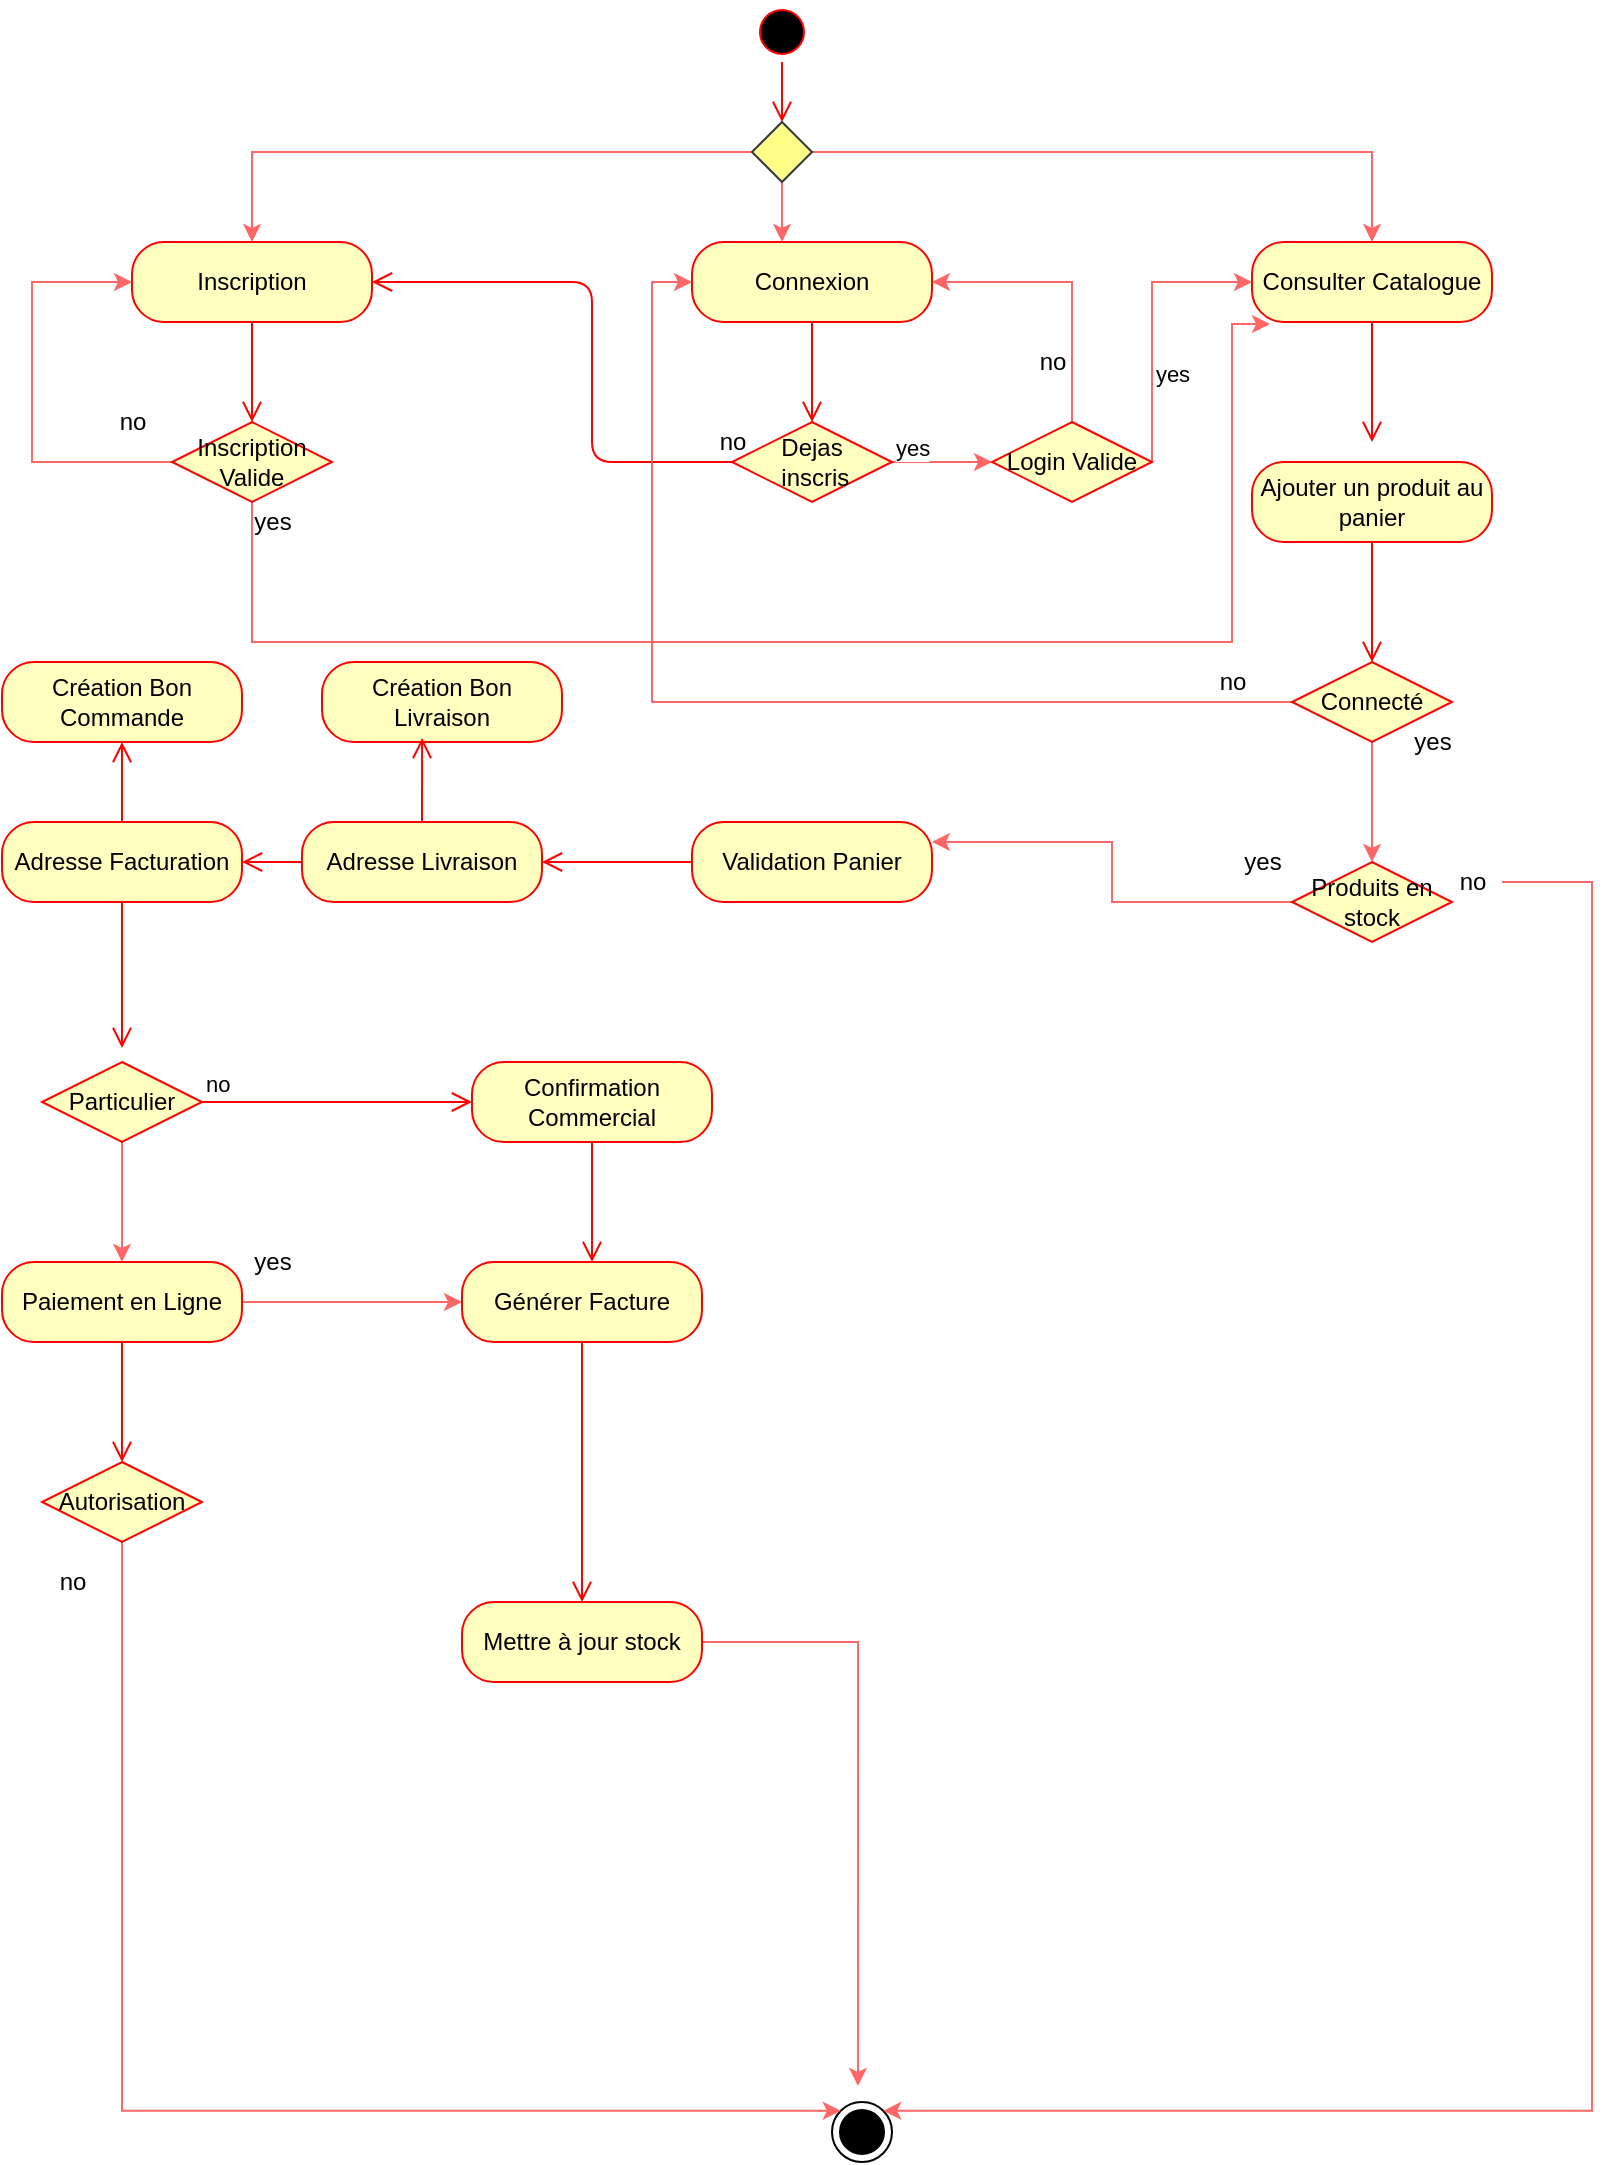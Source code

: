 <mxfile version="13.9.9" type="device"><diagram id="dUxfKXX8FBFsyx12rzZj" name="Page-1"><mxGraphModel dx="1086" dy="806" grid="1" gridSize="10" guides="1" tooltips="1" connect="1" arrows="1" fold="1" page="1" pageScale="1" pageWidth="850" pageHeight="1100" math="0" shadow="0"><root><mxCell id="0"/><mxCell id="1" parent="0"/><mxCell id="z7Q4LSwhBEOx65R4FYkg-4" value="" style="ellipse;html=1;shape=startState;fillColor=#000000;strokeColor=#ff0000;" vertex="1" parent="1"><mxGeometry x="390" width="30" height="30" as="geometry"/></mxCell><mxCell id="z7Q4LSwhBEOx65R4FYkg-5" value="" style="edgeStyle=orthogonalEdgeStyle;html=1;verticalAlign=bottom;endArrow=open;endSize=8;strokeColor=#ff0000;" edge="1" parent="1"><mxGeometry relative="1" as="geometry"><mxPoint x="380" y="130" as="targetPoint"/><mxPoint x="380" y="130" as="sourcePoint"/></mxGeometry></mxCell><mxCell id="z7Q4LSwhBEOx65R4FYkg-7" value="" style="edgeStyle=orthogonalEdgeStyle;html=1;verticalAlign=bottom;endArrow=open;endSize=8;strokeColor=#ff0000;entryX=0.5;entryY=0;entryDx=0;entryDy=0;" edge="1" parent="1" source="z7Q4LSwhBEOx65R4FYkg-4" target="z7Q4LSwhBEOx65R4FYkg-22"><mxGeometry relative="1" as="geometry"><mxPoint x="380" y="60" as="targetPoint"/><mxPoint x="380" y="30" as="sourcePoint"/></mxGeometry></mxCell><mxCell id="z7Q4LSwhBEOx65R4FYkg-30" value="" style="edgeStyle=orthogonalEdgeStyle;rounded=0;orthogonalLoop=1;jettySize=auto;html=1;strokeColor=#FF6666;" edge="1" parent="1" source="z7Q4LSwhBEOx65R4FYkg-12" target="z7Q4LSwhBEOx65R4FYkg-27"><mxGeometry relative="1" as="geometry"/></mxCell><mxCell id="z7Q4LSwhBEOx65R4FYkg-12" value="Dejas&lt;br&gt;&amp;nbsp;inscris" style="rhombus;whiteSpace=wrap;html=1;fillColor=#ffffc0;strokeColor=#ff0000;" vertex="1" parent="1"><mxGeometry x="380" y="210" width="80" height="40" as="geometry"/></mxCell><mxCell id="z7Q4LSwhBEOx65R4FYkg-14" value="yes" style="edgeStyle=orthogonalEdgeStyle;html=1;align=left;verticalAlign=top;endArrow=open;endSize=8;strokeColor=#ff0000;entryX=1;entryY=0.5;entryDx=0;entryDy=0;" edge="1" source="z7Q4LSwhBEOx65R4FYkg-12" parent="1" target="z7Q4LSwhBEOx65R4FYkg-20"><mxGeometry x="-1" y="-82" relative="1" as="geometry"><mxPoint x="290" y="130" as="targetPoint"/><Array as="points"><mxPoint x="310" y="230"/><mxPoint x="310" y="140"/></Array><mxPoint x="80" y="62" as="offset"/></mxGeometry></mxCell><mxCell id="z7Q4LSwhBEOx65R4FYkg-16" value="Connexion" style="rounded=1;whiteSpace=wrap;html=1;arcSize=40;fontColor=#000000;fillColor=#ffffc0;strokeColor=#ff0000;" vertex="1" parent="1"><mxGeometry x="360" y="120" width="120" height="40" as="geometry"/></mxCell><mxCell id="z7Q4LSwhBEOx65R4FYkg-17" value="" style="edgeStyle=orthogonalEdgeStyle;html=1;verticalAlign=bottom;endArrow=open;endSize=8;strokeColor=#ff0000;entryX=0.5;entryY=0;entryDx=0;entryDy=0;" edge="1" source="z7Q4LSwhBEOx65R4FYkg-16" parent="1" target="z7Q4LSwhBEOx65R4FYkg-12"><mxGeometry relative="1" as="geometry"><mxPoint x="420" y="190" as="targetPoint"/></mxGeometry></mxCell><mxCell id="z7Q4LSwhBEOx65R4FYkg-18" value="Consulter Catalogue" style="rounded=1;whiteSpace=wrap;html=1;arcSize=40;fontColor=#000000;fillColor=#ffffc0;strokeColor=#ff0000;" vertex="1" parent="1"><mxGeometry x="640" y="120" width="120" height="40" as="geometry"/></mxCell><mxCell id="z7Q4LSwhBEOx65R4FYkg-19" value="" style="edgeStyle=orthogonalEdgeStyle;html=1;verticalAlign=bottom;endArrow=open;endSize=8;strokeColor=#ff0000;" edge="1" source="z7Q4LSwhBEOx65R4FYkg-18" parent="1"><mxGeometry relative="1" as="geometry"><mxPoint x="700" y="220" as="targetPoint"/></mxGeometry></mxCell><mxCell id="z7Q4LSwhBEOx65R4FYkg-20" value="Inscription" style="rounded=1;whiteSpace=wrap;html=1;arcSize=40;fontColor=#000000;fillColor=#ffffc0;strokeColor=#ff0000;" vertex="1" parent="1"><mxGeometry x="80" y="120" width="120" height="40" as="geometry"/></mxCell><mxCell id="z7Q4LSwhBEOx65R4FYkg-21" value="" style="edgeStyle=orthogonalEdgeStyle;html=1;verticalAlign=bottom;endArrow=open;endSize=8;strokeColor=#ff0000;" edge="1" source="z7Q4LSwhBEOx65R4FYkg-20" parent="1" target="z7Q4LSwhBEOx65R4FYkg-35"><mxGeometry relative="1" as="geometry"><mxPoint x="140" y="230" as="targetPoint"/></mxGeometry></mxCell><mxCell id="z7Q4LSwhBEOx65R4FYkg-23" style="edgeStyle=orthogonalEdgeStyle;rounded=0;orthogonalLoop=1;jettySize=auto;html=1;entryX=0.5;entryY=0;entryDx=0;entryDy=0;strokeColor=#FF6666;" edge="1" parent="1" source="z7Q4LSwhBEOx65R4FYkg-22" target="z7Q4LSwhBEOx65R4FYkg-20"><mxGeometry relative="1" as="geometry"/></mxCell><mxCell id="z7Q4LSwhBEOx65R4FYkg-24" style="edgeStyle=orthogonalEdgeStyle;rounded=0;orthogonalLoop=1;jettySize=auto;html=1;entryX=0.5;entryY=0;entryDx=0;entryDy=0;strokeColor=#FF6666;" edge="1" parent="1" source="z7Q4LSwhBEOx65R4FYkg-22" target="z7Q4LSwhBEOx65R4FYkg-18"><mxGeometry relative="1" as="geometry"/></mxCell><mxCell id="z7Q4LSwhBEOx65R4FYkg-25" style="edgeStyle=orthogonalEdgeStyle;rounded=0;orthogonalLoop=1;jettySize=auto;html=1;strokeColor=#FF6666;" edge="1" parent="1" source="z7Q4LSwhBEOx65R4FYkg-22"><mxGeometry relative="1" as="geometry"><mxPoint x="405" y="120" as="targetPoint"/></mxGeometry></mxCell><mxCell id="z7Q4LSwhBEOx65R4FYkg-22" value="" style="rhombus;fillColor=#ffff88;strokeColor=#36393d;" vertex="1" parent="1"><mxGeometry x="390" y="60" width="30" height="30" as="geometry"/></mxCell><mxCell id="z7Q4LSwhBEOx65R4FYkg-26" value="no" style="text;html=1;align=center;verticalAlign=middle;resizable=0;points=[];autosize=1;" vertex="1" parent="1"><mxGeometry x="365" y="210" width="30" height="20" as="geometry"/></mxCell><mxCell id="z7Q4LSwhBEOx65R4FYkg-31" style="edgeStyle=orthogonalEdgeStyle;rounded=0;orthogonalLoop=1;jettySize=auto;html=1;strokeColor=#FF6666;entryX=0;entryY=0.5;entryDx=0;entryDy=0;" edge="1" parent="1" source="z7Q4LSwhBEOx65R4FYkg-27" target="z7Q4LSwhBEOx65R4FYkg-18"><mxGeometry relative="1" as="geometry"><mxPoint x="610" y="140" as="targetPoint"/><Array as="points"><mxPoint x="590" y="140"/></Array></mxGeometry></mxCell><mxCell id="z7Q4LSwhBEOx65R4FYkg-34" value="yes" style="edgeLabel;html=1;align=center;verticalAlign=middle;resizable=0;points=[];" vertex="1" connectable="0" parent="z7Q4LSwhBEOx65R4FYkg-31"><mxGeometry x="-0.371" y="-10" relative="1" as="geometry"><mxPoint as="offset"/></mxGeometry></mxCell><mxCell id="z7Q4LSwhBEOx65R4FYkg-32" style="edgeStyle=orthogonalEdgeStyle;rounded=0;orthogonalLoop=1;jettySize=auto;html=1;strokeColor=#FF6666;entryX=1;entryY=0.5;entryDx=0;entryDy=0;exitX=0.5;exitY=0;exitDx=0;exitDy=0;" edge="1" parent="1" source="z7Q4LSwhBEOx65R4FYkg-27" target="z7Q4LSwhBEOx65R4FYkg-16"><mxGeometry relative="1" as="geometry"><mxPoint x="550" y="130" as="targetPoint"/><Array as="points"><mxPoint x="550" y="140"/></Array></mxGeometry></mxCell><mxCell id="z7Q4LSwhBEOx65R4FYkg-27" value="Login Valide" style="rhombus;whiteSpace=wrap;html=1;fillColor=#ffffc0;strokeColor=#ff0000;" vertex="1" parent="1"><mxGeometry x="510" y="210" width="80" height="40" as="geometry"/></mxCell><mxCell id="z7Q4LSwhBEOx65R4FYkg-33" value="no" style="text;html=1;align=center;verticalAlign=middle;resizable=0;points=[];autosize=1;" vertex="1" parent="1"><mxGeometry x="525" y="170" width="30" height="20" as="geometry"/></mxCell><mxCell id="z7Q4LSwhBEOx65R4FYkg-36" style="edgeStyle=orthogonalEdgeStyle;rounded=0;orthogonalLoop=1;jettySize=auto;html=1;strokeColor=#FF6666;entryX=0.075;entryY=1.025;entryDx=0;entryDy=0;entryPerimeter=0;exitX=0.5;exitY=1;exitDx=0;exitDy=0;" edge="1" parent="1" source="z7Q4LSwhBEOx65R4FYkg-35" target="z7Q4LSwhBEOx65R4FYkg-18"><mxGeometry relative="1" as="geometry"><mxPoint x="140" y="320" as="targetPoint"/><Array as="points"><mxPoint x="140" y="320"/><mxPoint x="630" y="320"/><mxPoint x="630" y="161"/></Array></mxGeometry></mxCell><mxCell id="z7Q4LSwhBEOx65R4FYkg-39" style="edgeStyle=orthogonalEdgeStyle;rounded=0;orthogonalLoop=1;jettySize=auto;html=1;strokeColor=#FF6666;entryX=0;entryY=0.5;entryDx=0;entryDy=0;" edge="1" parent="1" source="z7Q4LSwhBEOx65R4FYkg-35" target="z7Q4LSwhBEOx65R4FYkg-20"><mxGeometry relative="1" as="geometry"><mxPoint x="30" y="140" as="targetPoint"/><Array as="points"><mxPoint x="30" y="230"/><mxPoint x="30" y="140"/></Array></mxGeometry></mxCell><mxCell id="z7Q4LSwhBEOx65R4FYkg-35" value="Inscription Valide" style="rhombus;whiteSpace=wrap;html=1;fillColor=#ffffc0;strokeColor=#ff0000;" vertex="1" parent="1"><mxGeometry x="100" y="210" width="80" height="40" as="geometry"/></mxCell><mxCell id="z7Q4LSwhBEOx65R4FYkg-37" value="yes" style="text;html=1;align=center;verticalAlign=middle;resizable=0;points=[];autosize=1;" vertex="1" parent="1"><mxGeometry x="135" y="250" width="30" height="20" as="geometry"/></mxCell><mxCell id="z7Q4LSwhBEOx65R4FYkg-38" value="no" style="text;html=1;align=center;verticalAlign=middle;resizable=0;points=[];autosize=1;" vertex="1" parent="1"><mxGeometry x="65" y="200" width="30" height="20" as="geometry"/></mxCell><mxCell id="z7Q4LSwhBEOx65R4FYkg-40" value="Ajouter un produit au panier" style="rounded=1;whiteSpace=wrap;html=1;arcSize=40;fontColor=#000000;fillColor=#ffffc0;strokeColor=#ff0000;" vertex="1" parent="1"><mxGeometry x="640" y="230" width="120" height="40" as="geometry"/></mxCell><mxCell id="z7Q4LSwhBEOx65R4FYkg-41" value="" style="edgeStyle=orthogonalEdgeStyle;html=1;verticalAlign=bottom;endArrow=open;endSize=8;strokeColor=#ff0000;" edge="1" source="z7Q4LSwhBEOx65R4FYkg-40" parent="1" target="z7Q4LSwhBEOx65R4FYkg-42"><mxGeometry relative="1" as="geometry"><mxPoint x="700" y="350" as="targetPoint"/></mxGeometry></mxCell><mxCell id="z7Q4LSwhBEOx65R4FYkg-43" style="edgeStyle=orthogonalEdgeStyle;rounded=0;orthogonalLoop=1;jettySize=auto;html=1;entryX=0;entryY=0.5;entryDx=0;entryDy=0;strokeColor=#FF6666;" edge="1" parent="1" source="z7Q4LSwhBEOx65R4FYkg-42" target="z7Q4LSwhBEOx65R4FYkg-16"><mxGeometry relative="1" as="geometry"/></mxCell><mxCell id="z7Q4LSwhBEOx65R4FYkg-51" style="edgeStyle=orthogonalEdgeStyle;rounded=0;orthogonalLoop=1;jettySize=auto;html=1;strokeColor=#FF6666;" edge="1" parent="1" source="z7Q4LSwhBEOx65R4FYkg-42"><mxGeometry relative="1" as="geometry"><mxPoint x="700" y="430" as="targetPoint"/></mxGeometry></mxCell><mxCell id="z7Q4LSwhBEOx65R4FYkg-42" value="Connecté" style="rhombus;whiteSpace=wrap;html=1;fillColor=#ffffc0;strokeColor=#ff0000;" vertex="1" parent="1"><mxGeometry x="660" y="330" width="80" height="40" as="geometry"/></mxCell><mxCell id="z7Q4LSwhBEOx65R4FYkg-44" value="no" style="text;html=1;align=center;verticalAlign=middle;resizable=0;points=[];autosize=1;" vertex="1" parent="1"><mxGeometry x="615" y="330" width="30" height="20" as="geometry"/></mxCell><mxCell id="z7Q4LSwhBEOx65R4FYkg-45" value="yes" style="text;html=1;align=center;verticalAlign=middle;resizable=0;points=[];autosize=1;" vertex="1" parent="1"><mxGeometry x="715" y="360" width="30" height="20" as="geometry"/></mxCell><mxCell id="z7Q4LSwhBEOx65R4FYkg-58" style="edgeStyle=orthogonalEdgeStyle;rounded=0;orthogonalLoop=1;jettySize=auto;html=1;entryX=1;entryY=0.25;entryDx=0;entryDy=0;strokeColor=#FF6666;" edge="1" parent="1" source="z7Q4LSwhBEOx65R4FYkg-49" target="z7Q4LSwhBEOx65R4FYkg-56"><mxGeometry relative="1" as="geometry"/></mxCell><mxCell id="z7Q4LSwhBEOx65R4FYkg-49" value="Produits en stock" style="rhombus;whiteSpace=wrap;html=1;fillColor=#ffffc0;strokeColor=#ff0000;" vertex="1" parent="1"><mxGeometry x="660" y="430" width="80" height="40" as="geometry"/></mxCell><mxCell id="z7Q4LSwhBEOx65R4FYkg-52" value="" style="ellipse;html=1;shape=endState;fillColor=#000000;strokeColor=#000000;" vertex="1" parent="1"><mxGeometry x="430" y="1050" width="30" height="30" as="geometry"/></mxCell><mxCell id="z7Q4LSwhBEOx65R4FYkg-54" style="edgeStyle=orthogonalEdgeStyle;rounded=0;orthogonalLoop=1;jettySize=auto;html=1;strokeColor=#FF6666;entryX=1;entryY=0;entryDx=0;entryDy=0;" edge="1" parent="1" source="z7Q4LSwhBEOx65R4FYkg-53" target="z7Q4LSwhBEOx65R4FYkg-52"><mxGeometry relative="1" as="geometry"><mxPoint x="800" y="1050" as="targetPoint"/><Array as="points"><mxPoint x="810" y="440"/><mxPoint x="810" y="1054"/></Array></mxGeometry></mxCell><mxCell id="z7Q4LSwhBEOx65R4FYkg-53" value="no" style="text;html=1;align=center;verticalAlign=middle;resizable=0;points=[];autosize=1;" vertex="1" parent="1"><mxGeometry x="735" y="430" width="30" height="20" as="geometry"/></mxCell><mxCell id="z7Q4LSwhBEOx65R4FYkg-55" value="yes" style="text;html=1;align=center;verticalAlign=middle;resizable=0;points=[];autosize=1;" vertex="1" parent="1"><mxGeometry x="630" y="420" width="30" height="20" as="geometry"/></mxCell><mxCell id="z7Q4LSwhBEOx65R4FYkg-56" value="Validation Panier" style="rounded=1;whiteSpace=wrap;html=1;arcSize=40;fontColor=#000000;fillColor=#ffffc0;strokeColor=#ff0000;" vertex="1" parent="1"><mxGeometry x="360" y="410" width="120" height="40" as="geometry"/></mxCell><mxCell id="z7Q4LSwhBEOx65R4FYkg-57" value="" style="edgeStyle=orthogonalEdgeStyle;html=1;verticalAlign=bottom;endArrow=open;endSize=8;strokeColor=#ff0000;entryX=1;entryY=0.5;entryDx=0;entryDy=0;" edge="1" source="z7Q4LSwhBEOx65R4FYkg-56" parent="1" target="z7Q4LSwhBEOx65R4FYkg-59"><mxGeometry relative="1" as="geometry"><mxPoint x="420" y="540" as="targetPoint"/></mxGeometry></mxCell><mxCell id="z7Q4LSwhBEOx65R4FYkg-59" value="Adresse Livraison" style="rounded=1;whiteSpace=wrap;html=1;arcSize=40;fontColor=#000000;fillColor=#ffffc0;strokeColor=#ff0000;" vertex="1" parent="1"><mxGeometry x="165" y="410" width="120" height="40" as="geometry"/></mxCell><mxCell id="z7Q4LSwhBEOx65R4FYkg-60" value="" style="edgeStyle=orthogonalEdgeStyle;html=1;verticalAlign=bottom;endArrow=open;endSize=8;strokeColor=#ff0000;entryX=1;entryY=0.5;entryDx=0;entryDy=0;" edge="1" source="z7Q4LSwhBEOx65R4FYkg-59" parent="1" target="z7Q4LSwhBEOx65R4FYkg-61"><mxGeometry relative="1" as="geometry"><mxPoint x="225" y="510" as="targetPoint"/></mxGeometry></mxCell><mxCell id="z7Q4LSwhBEOx65R4FYkg-61" value="Adresse Facturation" style="rounded=1;whiteSpace=wrap;html=1;arcSize=40;fontColor=#000000;fillColor=#ffffc0;strokeColor=#ff0000;" vertex="1" parent="1"><mxGeometry x="15" y="410" width="120" height="40" as="geometry"/></mxCell><mxCell id="z7Q4LSwhBEOx65R4FYkg-62" value="" style="edgeStyle=orthogonalEdgeStyle;html=1;verticalAlign=bottom;endArrow=open;endSize=8;strokeColor=#ff0000;entryX=0.5;entryY=-0.175;entryDx=0;entryDy=0;entryPerimeter=0;" edge="1" source="z7Q4LSwhBEOx65R4FYkg-61" parent="1" target="z7Q4LSwhBEOx65R4FYkg-63"><mxGeometry relative="1" as="geometry"><mxPoint x="75" y="510" as="targetPoint"/></mxGeometry></mxCell><mxCell id="z7Q4LSwhBEOx65R4FYkg-70" style="edgeStyle=orthogonalEdgeStyle;rounded=0;orthogonalLoop=1;jettySize=auto;html=1;entryX=0.5;entryY=0;entryDx=0;entryDy=0;strokeColor=#FF6666;" edge="1" parent="1" source="z7Q4LSwhBEOx65R4FYkg-63" target="z7Q4LSwhBEOx65R4FYkg-68"><mxGeometry relative="1" as="geometry"/></mxCell><mxCell id="z7Q4LSwhBEOx65R4FYkg-63" value="Particulier" style="rhombus;whiteSpace=wrap;html=1;fillColor=#ffffc0;strokeColor=#ff0000;" vertex="1" parent="1"><mxGeometry x="35" y="530" width="80" height="40" as="geometry"/></mxCell><mxCell id="z7Q4LSwhBEOx65R4FYkg-64" value="no" style="edgeStyle=orthogonalEdgeStyle;html=1;align=left;verticalAlign=bottom;endArrow=open;endSize=8;strokeColor=#ff0000;" edge="1" source="z7Q4LSwhBEOx65R4FYkg-63" parent="1"><mxGeometry x="-1" relative="1" as="geometry"><mxPoint x="250" y="550" as="targetPoint"/></mxGeometry></mxCell><mxCell id="z7Q4LSwhBEOx65R4FYkg-66" value="Confirmation Commercial" style="rounded=1;whiteSpace=wrap;html=1;arcSize=40;fontColor=#000000;fillColor=#ffffc0;strokeColor=#ff0000;" vertex="1" parent="1"><mxGeometry x="250" y="530" width="120" height="40" as="geometry"/></mxCell><mxCell id="z7Q4LSwhBEOx65R4FYkg-67" value="" style="edgeStyle=orthogonalEdgeStyle;html=1;verticalAlign=bottom;endArrow=open;endSize=8;strokeColor=#ff0000;" edge="1" source="z7Q4LSwhBEOx65R4FYkg-66" parent="1"><mxGeometry relative="1" as="geometry"><mxPoint x="310" y="630" as="targetPoint"/></mxGeometry></mxCell><mxCell id="z7Q4LSwhBEOx65R4FYkg-84" style="edgeStyle=orthogonalEdgeStyle;rounded=0;orthogonalLoop=1;jettySize=auto;html=1;entryX=0;entryY=0.5;entryDx=0;entryDy=0;strokeColor=#FF6666;" edge="1" parent="1" source="z7Q4LSwhBEOx65R4FYkg-68" target="z7Q4LSwhBEOx65R4FYkg-76"><mxGeometry relative="1" as="geometry"/></mxCell><mxCell id="z7Q4LSwhBEOx65R4FYkg-68" value="Paiement en Ligne" style="rounded=1;whiteSpace=wrap;html=1;arcSize=40;fontColor=#000000;fillColor=#ffffc0;strokeColor=#ff0000;" vertex="1" parent="1"><mxGeometry x="15" y="630" width="120" height="40" as="geometry"/></mxCell><mxCell id="z7Q4LSwhBEOx65R4FYkg-69" value="" style="edgeStyle=orthogonalEdgeStyle;html=1;verticalAlign=bottom;endArrow=open;endSize=8;strokeColor=#ff0000;" edge="1" source="z7Q4LSwhBEOx65R4FYkg-68" parent="1"><mxGeometry relative="1" as="geometry"><mxPoint x="75" y="730" as="targetPoint"/></mxGeometry></mxCell><mxCell id="z7Q4LSwhBEOx65R4FYkg-74" style="edgeStyle=orthogonalEdgeStyle;rounded=0;orthogonalLoop=1;jettySize=auto;html=1;strokeColor=#FF6666;entryX=0;entryY=0;entryDx=0;entryDy=0;exitX=0.5;exitY=1;exitDx=0;exitDy=0;" edge="1" parent="1" source="z7Q4LSwhBEOx65R4FYkg-71" target="z7Q4LSwhBEOx65R4FYkg-52"><mxGeometry relative="1" as="geometry"><mxPoint x="75" y="1050" as="targetPoint"/><Array as="points"><mxPoint x="75" y="1054"/></Array></mxGeometry></mxCell><mxCell id="z7Q4LSwhBEOx65R4FYkg-71" value="Autorisation" style="rhombus;whiteSpace=wrap;html=1;fillColor=#ffffc0;strokeColor=#ff0000;" vertex="1" parent="1"><mxGeometry x="35" y="730" width="80" height="40" as="geometry"/></mxCell><mxCell id="z7Q4LSwhBEOx65R4FYkg-75" value="no" style="text;html=1;align=center;verticalAlign=middle;resizable=0;points=[];autosize=1;" vertex="1" parent="1"><mxGeometry x="35" y="780" width="30" height="20" as="geometry"/></mxCell><mxCell id="z7Q4LSwhBEOx65R4FYkg-76" value="Générer Facture" style="rounded=1;whiteSpace=wrap;html=1;arcSize=40;fontColor=#000000;fillColor=#ffffc0;strokeColor=#ff0000;" vertex="1" parent="1"><mxGeometry x="245" y="630" width="120" height="40" as="geometry"/></mxCell><mxCell id="z7Q4LSwhBEOx65R4FYkg-77" value="" style="edgeStyle=orthogonalEdgeStyle;html=1;verticalAlign=bottom;endArrow=open;endSize=8;strokeColor=#ff0000;" edge="1" source="z7Q4LSwhBEOx65R4FYkg-76" parent="1" target="z7Q4LSwhBEOx65R4FYkg-86"><mxGeometry relative="1" as="geometry"><mxPoint x="305" y="820" as="targetPoint"/></mxGeometry></mxCell><mxCell id="z7Q4LSwhBEOx65R4FYkg-78" value="Création Bon Commande" style="rounded=1;whiteSpace=wrap;html=1;arcSize=40;fontColor=#000000;fillColor=#ffffc0;strokeColor=#ff0000;" vertex="1" parent="1"><mxGeometry x="15" y="330" width="120" height="40" as="geometry"/></mxCell><mxCell id="z7Q4LSwhBEOx65R4FYkg-81" value="Création Bon Livraison" style="rounded=1;whiteSpace=wrap;html=1;arcSize=40;fontColor=#000000;fillColor=#ffffc0;strokeColor=#ff0000;" vertex="1" parent="1"><mxGeometry x="175" y="330" width="120" height="40" as="geometry"/></mxCell><mxCell id="z7Q4LSwhBEOx65R4FYkg-82" value="" style="edgeStyle=orthogonalEdgeStyle;html=1;verticalAlign=bottom;endArrow=open;endSize=8;strokeColor=#ff0000;exitX=0.5;exitY=0;exitDx=0;exitDy=0;" edge="1" parent="1" source="z7Q4LSwhBEOx65R4FYkg-61" target="z7Q4LSwhBEOx65R4FYkg-78"><mxGeometry relative="1" as="geometry"><mxPoint x="320" y="640" as="targetPoint"/><mxPoint x="320" y="580" as="sourcePoint"/></mxGeometry></mxCell><mxCell id="z7Q4LSwhBEOx65R4FYkg-83" value="" style="edgeStyle=orthogonalEdgeStyle;html=1;verticalAlign=bottom;endArrow=open;endSize=8;strokeColor=#ff0000;exitX=0.5;exitY=0;exitDx=0;exitDy=0;entryX=0.417;entryY=0.95;entryDx=0;entryDy=0;entryPerimeter=0;" edge="1" parent="1" source="z7Q4LSwhBEOx65R4FYkg-59" target="z7Q4LSwhBEOx65R4FYkg-81"><mxGeometry relative="1" as="geometry"><mxPoint x="330" y="650" as="targetPoint"/><mxPoint x="330" y="590" as="sourcePoint"/></mxGeometry></mxCell><mxCell id="z7Q4LSwhBEOx65R4FYkg-85" value="yes" style="text;html=1;align=center;verticalAlign=middle;resizable=0;points=[];autosize=1;" vertex="1" parent="1"><mxGeometry x="135" y="620" width="30" height="20" as="geometry"/></mxCell><mxCell id="z7Q4LSwhBEOx65R4FYkg-87" style="edgeStyle=orthogonalEdgeStyle;rounded=0;orthogonalLoop=1;jettySize=auto;html=1;entryX=0.433;entryY=-0.267;entryDx=0;entryDy=0;entryPerimeter=0;strokeColor=#FF6666;" edge="1" parent="1" source="z7Q4LSwhBEOx65R4FYkg-86" target="z7Q4LSwhBEOx65R4FYkg-52"><mxGeometry relative="1" as="geometry"/></mxCell><mxCell id="z7Q4LSwhBEOx65R4FYkg-86" value="Mettre à jour stock" style="rounded=1;whiteSpace=wrap;html=1;arcSize=40;fontColor=#000000;fillColor=#ffffc0;strokeColor=#ff0000;" vertex="1" parent="1"><mxGeometry x="245" y="800" width="120" height="40" as="geometry"/></mxCell></root></mxGraphModel></diagram></mxfile>
